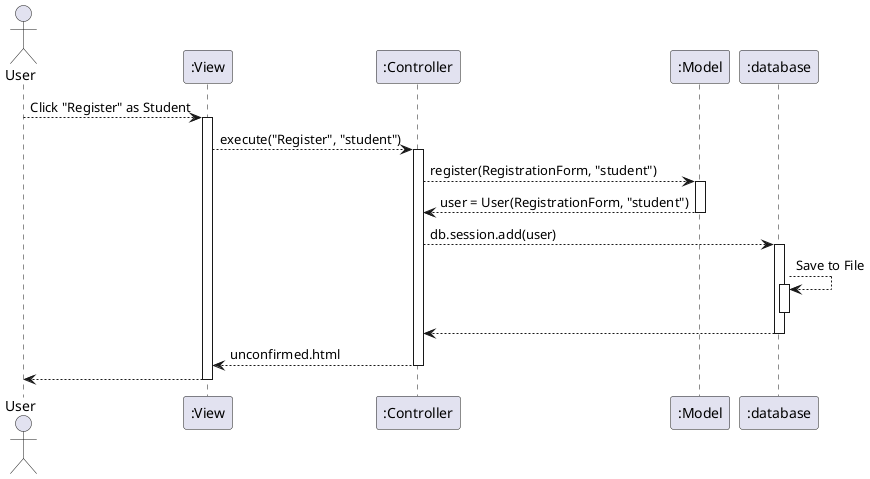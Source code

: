 @startuml
Actor User as user
Participant ":View" as view
Participant ":Controller" as controller
Participant ":Model" as model
Participant ":database" as database

user --> view : Click "Register" as Student
activate view

view --> controller : execute("Register", "student")
activate controller



controller --> model : register(RegistrationForm, "student")
activate model

model --> controller : user = User(RegistrationForm, "student")
deactivate model

controller --> database : db.session.add(user)
activate database

database --> database : Save to File
activate database
deactivate database

database --> controller
deactivate database

controller --> view : unconfirmed.html
deactivate controller

view --> user
deactivate view

@enduml